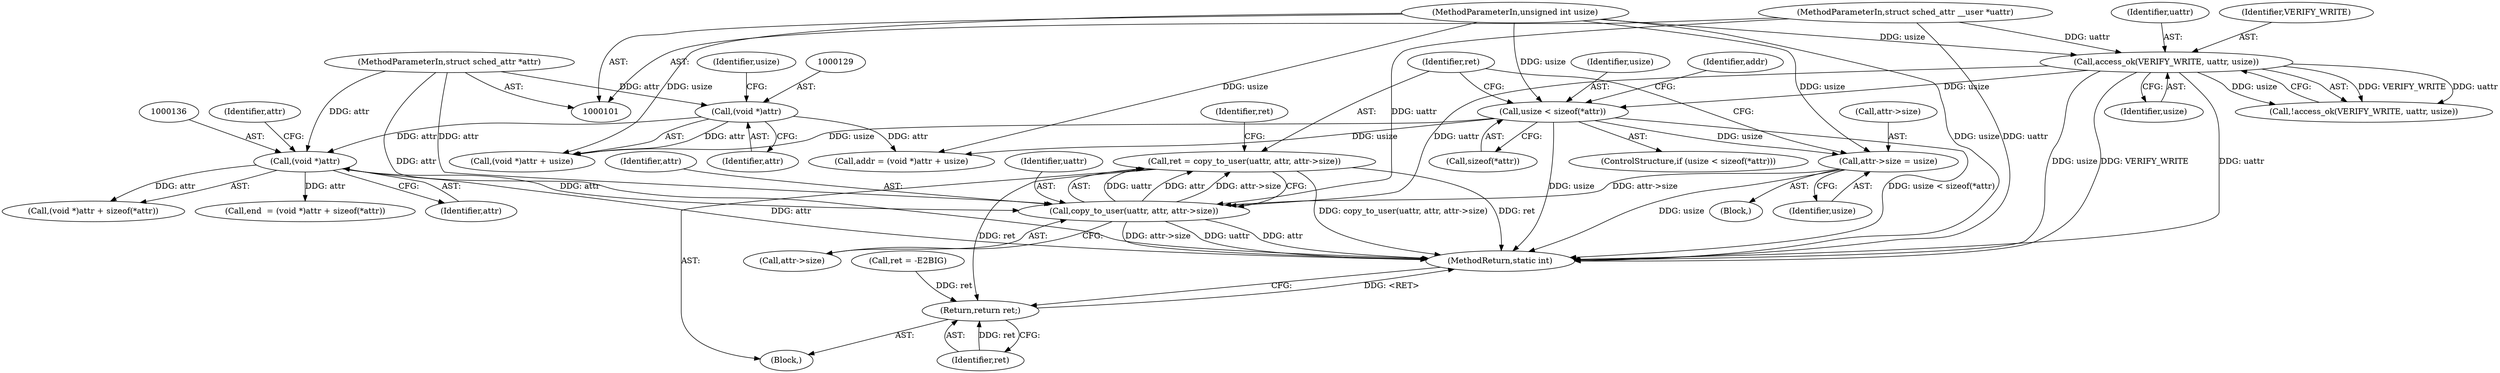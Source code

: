 digraph "0_linux_4efbc454ba68def5ef285b26ebfcfdb605b52755@API" {
"1000157" [label="(Call,ret = copy_to_user(uattr, attr, attr->size))"];
"1000159" [label="(Call,copy_to_user(uattr, attr, attr->size))"];
"1000109" [label="(Call,access_ok(VERIFY_WRITE, uattr, usize))"];
"1000102" [label="(MethodParameterIn,struct sched_attr __user *uattr)"];
"1000104" [label="(MethodParameterIn,unsigned int usize)"];
"1000135" [label="(Call,(void *)attr)"];
"1000128" [label="(Call,(void *)attr)"];
"1000103" [label="(MethodParameterIn,struct sched_attr *attr)"];
"1000152" [label="(Call,attr->size = usize)"];
"1000117" [label="(Call,usize < sizeof(*attr))"];
"1000171" [label="(Return,return ret;)"];
"1000116" [label="(ControlStructure,if (usize < sizeof(*attr)))"];
"1000161" [label="(Identifier,attr)"];
"1000156" [label="(Identifier,usize)"];
"1000137" [label="(Identifier,attr)"];
"1000128" [label="(Call,(void *)attr)"];
"1000134" [label="(Call,(void *)attr + sizeof(*attr))"];
"1000118" [label="(Identifier,usize)"];
"1000152" [label="(Call,attr->size = usize)"];
"1000166" [label="(Identifier,ret)"];
"1000125" [label="(Call,addr = (void *)attr + usize)"];
"1000119" [label="(Call,sizeof(*attr))"];
"1000174" [label="(Call,ret = -E2BIG)"];
"1000159" [label="(Call,copy_to_user(uattr, attr, attr->size))"];
"1000140" [label="(Identifier,attr)"];
"1000105" [label="(Block,)"];
"1000162" [label="(Call,attr->size)"];
"1000110" [label="(Identifier,VERIFY_WRITE)"];
"1000171" [label="(Return,return ret;)"];
"1000157" [label="(Call,ret = copy_to_user(uattr, attr, attr->size))"];
"1000108" [label="(Call,!access_ok(VERIFY_WRITE, uattr, usize))"];
"1000127" [label="(Call,(void *)attr + usize)"];
"1000126" [label="(Identifier,addr)"];
"1000130" [label="(Identifier,attr)"];
"1000117" [label="(Call,usize < sizeof(*attr))"];
"1000135" [label="(Call,(void *)attr)"];
"1000103" [label="(MethodParameterIn,struct sched_attr *attr)"];
"1000112" [label="(Identifier,usize)"];
"1000111" [label="(Identifier,uattr)"];
"1000158" [label="(Identifier,ret)"];
"1000102" [label="(MethodParameterIn,struct sched_attr __user *uattr)"];
"1000153" [label="(Call,attr->size)"];
"1000109" [label="(Call,access_ok(VERIFY_WRITE, uattr, usize))"];
"1000132" [label="(Call,end  = (void *)attr + sizeof(*attr))"];
"1000122" [label="(Block,)"];
"1000172" [label="(Identifier,ret)"];
"1000160" [label="(Identifier,uattr)"];
"1000179" [label="(MethodReturn,static int)"];
"1000131" [label="(Identifier,usize)"];
"1000104" [label="(MethodParameterIn,unsigned int usize)"];
"1000157" -> "1000105"  [label="AST: "];
"1000157" -> "1000159"  [label="CFG: "];
"1000158" -> "1000157"  [label="AST: "];
"1000159" -> "1000157"  [label="AST: "];
"1000166" -> "1000157"  [label="CFG: "];
"1000157" -> "1000179"  [label="DDG: copy_to_user(uattr, attr, attr->size)"];
"1000157" -> "1000179"  [label="DDG: ret"];
"1000159" -> "1000157"  [label="DDG: uattr"];
"1000159" -> "1000157"  [label="DDG: attr"];
"1000159" -> "1000157"  [label="DDG: attr->size"];
"1000157" -> "1000171"  [label="DDG: ret"];
"1000159" -> "1000162"  [label="CFG: "];
"1000160" -> "1000159"  [label="AST: "];
"1000161" -> "1000159"  [label="AST: "];
"1000162" -> "1000159"  [label="AST: "];
"1000159" -> "1000179"  [label="DDG: attr->size"];
"1000159" -> "1000179"  [label="DDG: uattr"];
"1000159" -> "1000179"  [label="DDG: attr"];
"1000109" -> "1000159"  [label="DDG: uattr"];
"1000102" -> "1000159"  [label="DDG: uattr"];
"1000135" -> "1000159"  [label="DDG: attr"];
"1000103" -> "1000159"  [label="DDG: attr"];
"1000152" -> "1000159"  [label="DDG: attr->size"];
"1000109" -> "1000108"  [label="AST: "];
"1000109" -> "1000112"  [label="CFG: "];
"1000110" -> "1000109"  [label="AST: "];
"1000111" -> "1000109"  [label="AST: "];
"1000112" -> "1000109"  [label="AST: "];
"1000108" -> "1000109"  [label="CFG: "];
"1000109" -> "1000179"  [label="DDG: usize"];
"1000109" -> "1000179"  [label="DDG: VERIFY_WRITE"];
"1000109" -> "1000179"  [label="DDG: uattr"];
"1000109" -> "1000108"  [label="DDG: VERIFY_WRITE"];
"1000109" -> "1000108"  [label="DDG: uattr"];
"1000109" -> "1000108"  [label="DDG: usize"];
"1000102" -> "1000109"  [label="DDG: uattr"];
"1000104" -> "1000109"  [label="DDG: usize"];
"1000109" -> "1000117"  [label="DDG: usize"];
"1000102" -> "1000101"  [label="AST: "];
"1000102" -> "1000179"  [label="DDG: uattr"];
"1000104" -> "1000101"  [label="AST: "];
"1000104" -> "1000179"  [label="DDG: usize"];
"1000104" -> "1000117"  [label="DDG: usize"];
"1000104" -> "1000125"  [label="DDG: usize"];
"1000104" -> "1000127"  [label="DDG: usize"];
"1000104" -> "1000152"  [label="DDG: usize"];
"1000135" -> "1000134"  [label="AST: "];
"1000135" -> "1000137"  [label="CFG: "];
"1000136" -> "1000135"  [label="AST: "];
"1000137" -> "1000135"  [label="AST: "];
"1000140" -> "1000135"  [label="CFG: "];
"1000135" -> "1000179"  [label="DDG: attr"];
"1000135" -> "1000132"  [label="DDG: attr"];
"1000135" -> "1000134"  [label="DDG: attr"];
"1000128" -> "1000135"  [label="DDG: attr"];
"1000103" -> "1000135"  [label="DDG: attr"];
"1000128" -> "1000127"  [label="AST: "];
"1000128" -> "1000130"  [label="CFG: "];
"1000129" -> "1000128"  [label="AST: "];
"1000130" -> "1000128"  [label="AST: "];
"1000131" -> "1000128"  [label="CFG: "];
"1000128" -> "1000125"  [label="DDG: attr"];
"1000128" -> "1000127"  [label="DDG: attr"];
"1000103" -> "1000128"  [label="DDG: attr"];
"1000103" -> "1000101"  [label="AST: "];
"1000103" -> "1000179"  [label="DDG: attr"];
"1000152" -> "1000122"  [label="AST: "];
"1000152" -> "1000156"  [label="CFG: "];
"1000153" -> "1000152"  [label="AST: "];
"1000156" -> "1000152"  [label="AST: "];
"1000158" -> "1000152"  [label="CFG: "];
"1000152" -> "1000179"  [label="DDG: usize"];
"1000117" -> "1000152"  [label="DDG: usize"];
"1000117" -> "1000116"  [label="AST: "];
"1000117" -> "1000119"  [label="CFG: "];
"1000118" -> "1000117"  [label="AST: "];
"1000119" -> "1000117"  [label="AST: "];
"1000126" -> "1000117"  [label="CFG: "];
"1000158" -> "1000117"  [label="CFG: "];
"1000117" -> "1000179"  [label="DDG: usize"];
"1000117" -> "1000179"  [label="DDG: usize < sizeof(*attr)"];
"1000117" -> "1000125"  [label="DDG: usize"];
"1000117" -> "1000127"  [label="DDG: usize"];
"1000171" -> "1000105"  [label="AST: "];
"1000171" -> "1000172"  [label="CFG: "];
"1000172" -> "1000171"  [label="AST: "];
"1000179" -> "1000171"  [label="CFG: "];
"1000171" -> "1000179"  [label="DDG: <RET>"];
"1000172" -> "1000171"  [label="DDG: ret"];
"1000174" -> "1000171"  [label="DDG: ret"];
}
